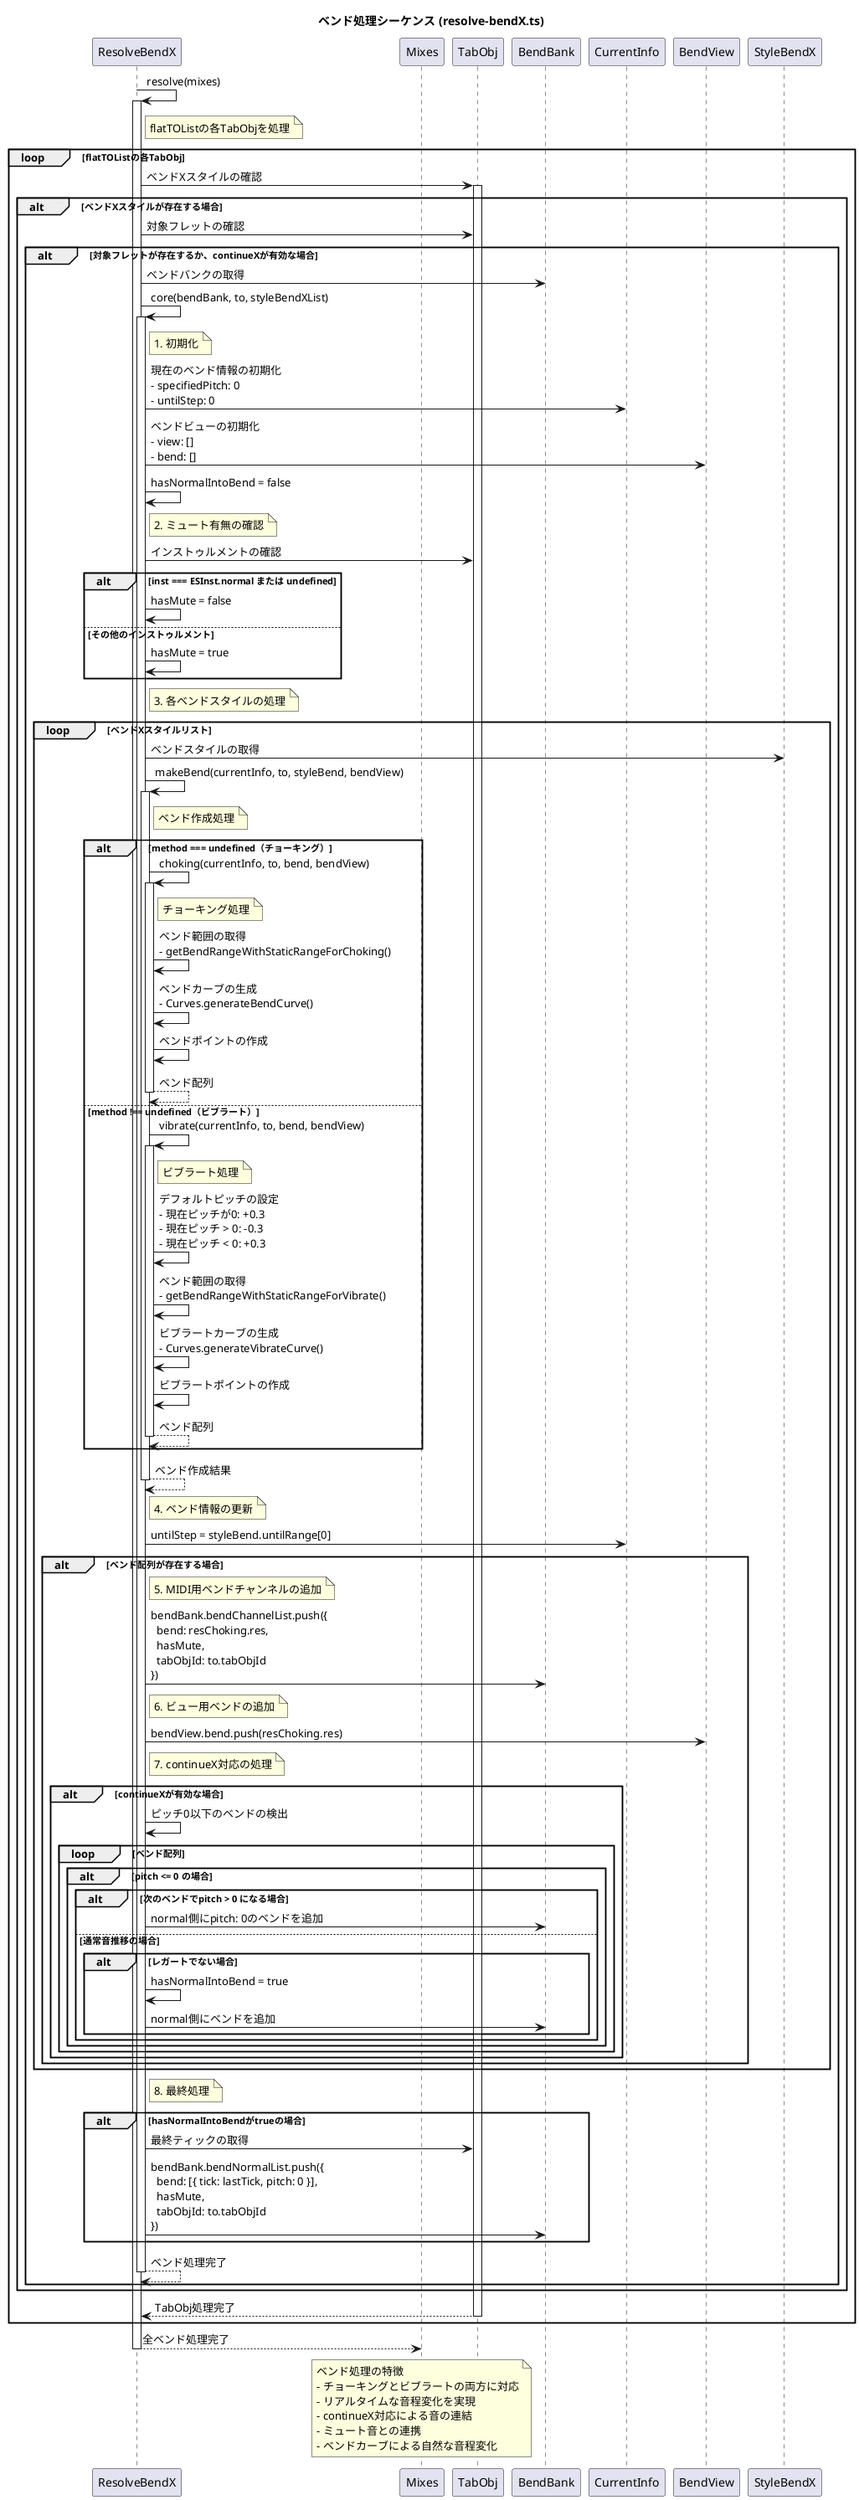 @startuml resolve-bendX
title ベンド処理シーケンス (resolve-bendX.ts)

participant "ResolveBendX" as RB
participant "Mixes" as M
participant "TabObj" as TO
participant "BendBank" as BB
participant "CurrentInfo" as CI
participant "BendView" as BV
participant "StyleBendX" as SB

RB -> RB: resolve(mixes)
activate RB

note right of RB: flatTOListの各TabObjを処理

loop flatTOListの各TabObj
    RB -> TO: ベンドXスタイルの確認
    activate TO
    
    alt ベンドXスタイルが存在する場合
        RB -> TO: 対象フレットの確認
        alt 対象フレットが存在するか、continueXが有効な場合
            RB -> BB: ベンドバンクの取得
            RB -> RB: core(bendBank, to, styleBendXList)
            activate RB
            
            note right of RB: 1. 初期化
            RB -> CI: 現在のベンド情報の初期化\n- specifiedPitch: 0\n- untilStep: 0
            RB -> BV: ベンドビューの初期化\n- view: []\n- bend: []
            RB -> RB: hasNormalIntoBend = false
            
            note right of RB: 2. ミュート有無の確認
            RB -> TO: インストゥルメントの確認
            alt inst === ESInst.normal または undefined
                RB -> RB: hasMute = false
            else その他のインストゥルメント
                RB -> RB: hasMute = true
            end
            
            note right of RB: 3. 各ベンドスタイルの処理
            loop ベンドXスタイルリスト
                RB -> SB: ベンドスタイルの取得
                RB -> RB: makeBend(currentInfo, to, styleBend, bendView)
                activate RB
                
                note right of RB: ベンド作成処理
                alt method === undefined（チョーキング）
                    RB -> RB: choking(currentInfo, to, bend, bendView)
                    activate RB
                    
                    note right of RB: チョーキング処理
                    RB -> RB: ベンド範囲の取得\n- getBendRangeWithStaticRangeForChoking()
                    RB -> RB: ベンドカーブの生成\n- Curves.generateBendCurve()
                    RB -> RB: ベンドポイントの作成
                    
                    RB --> RB: ベンド配列
                    deactivate RB
                else method !== undefined（ビブラート）
                    RB -> RB: vibrate(currentInfo, to, bend, bendView)
                    activate RB
                    
                    note right of RB: ビブラート処理
                    RB -> RB: デフォルトピッチの設定\n- 現在ピッチが0: +0.3\n- 現在ピッチ > 0: -0.3\n- 現在ピッチ < 0: +0.3
                    RB -> RB: ベンド範囲の取得\n- getBendRangeWithStaticRangeForVibrate()
                    RB -> RB: ビブラートカーブの生成\n- Curves.generateVibrateCurve()
                    RB -> RB: ビブラートポイントの作成
                    
                    RB --> RB: ベンド配列
                    deactivate RB
                end
                
                RB --> RB: ベンド作成結果
                deactivate RB
                
                note right of RB: 4. ベンド情報の更新
                RB -> CI: untilStep = styleBend.untilRange[0]
                
                alt ベンド配列が存在する場合
                    note right of RB: 5. MIDI用ベンドチャンネルの追加
                    RB -> BB: bendBank.bendChannelList.push({\n  bend: resChoking.res,\n  hasMute,\n  tabObjId: to.tabObjId\n})
                    
                    note right of RB: 6. ビュー用ベンドの追加
                    RB -> BV: bendView.bend.push(resChoking.res)
                    
                    note right of RB: 7. continueX対応の処理
                    alt continueXが有効な場合
                        RB -> RB: ピッチ0以下のベンドの検出
                        loop ベンド配列
                            alt pitch <= 0 の場合
                                alt 次のベンドでpitch > 0 になる場合
                                    RB -> BB: normal側にpitch: 0のベンドを追加
                                else 通常音推移の場合
                                    alt レガートでない場合
                                        RB -> RB: hasNormalIntoBend = true
                                        RB -> BB: normal側にベンドを追加
                                    end
                                end
                            end
                        end
                    end
                end
            end
            
            note right of RB: 8. 最終処理
            alt hasNormalIntoBendがtrueの場合
                RB -> TO: 最終ティックの取得
                RB -> BB: bendBank.bendNormalList.push({\n  bend: [{ tick: lastTick, pitch: 0 }],\n  hasMute,\n  tabObjId: to.tabObjId\n})
            end
            
            RB --> RB: ベンド処理完了
            deactivate RB
        end
    end
    
    TO --> RB: TabObj処理完了
    deactivate TO
end

RB --> M: 全ベンド処理完了
deactivate RB

note over M: ベンド処理の特徴\n- チョーキングとビブラートの両方に対応\n- リアルタイムな音程変化を実現\n- continueX対応による音の連結\n- ミュート音との連携\n- ベンドカーブによる自然な音程変化

@enduml 
